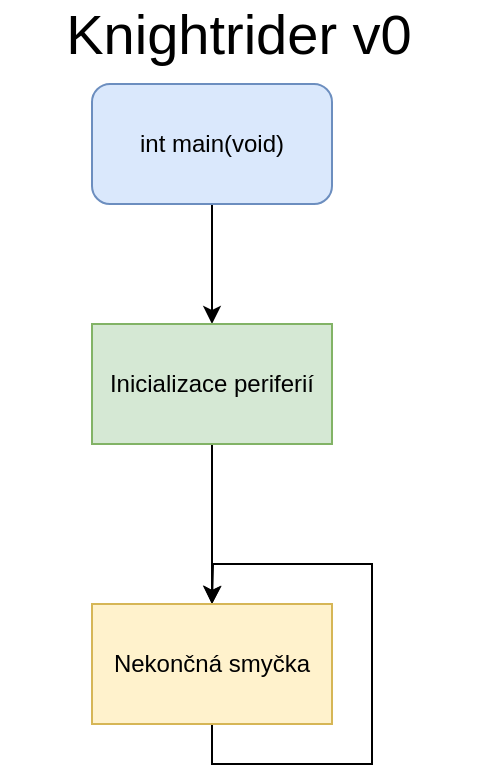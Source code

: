 <mxfile version="27.0.5">
  <diagram id="C5RBs43oDa-KdzZeNtuy" name="Page-1">
    <mxGraphModel dx="1425" dy="820" grid="1" gridSize="10" guides="1" tooltips="1" connect="1" arrows="1" fold="1" page="1" pageScale="1" pageWidth="827" pageHeight="1169" math="0" shadow="0">
      <root>
        <mxCell id="WIyWlLk6GJQsqaUBKTNV-0" />
        <mxCell id="WIyWlLk6GJQsqaUBKTNV-1" parent="WIyWlLk6GJQsqaUBKTNV-0" />
        <mxCell id="Js_J4KmDfRkgj60CsZ0t-3" value="" style="edgeStyle=orthogonalEdgeStyle;rounded=0;orthogonalLoop=1;jettySize=auto;html=1;entryX=0.5;entryY=0;entryDx=0;entryDy=0;" parent="WIyWlLk6GJQsqaUBKTNV-1" source="Js_J4KmDfRkgj60CsZ0t-1" target="jbXDXU8SMkm8JBgxRT5s-0" edge="1">
          <mxGeometry relative="1" as="geometry">
            <mxPoint x="400" y="170" as="targetPoint" />
          </mxGeometry>
        </mxCell>
        <mxCell id="Js_J4KmDfRkgj60CsZ0t-1" value="int main(void)" style="rounded=1;whiteSpace=wrap;html=1;fillColor=#dae8fc;strokeColor=#6c8ebf;" parent="WIyWlLk6GJQsqaUBKTNV-1" vertex="1">
          <mxGeometry x="340" y="50" width="120" height="60" as="geometry" />
        </mxCell>
        <mxCell id="Js_J4KmDfRkgj60CsZ0t-7" value="&lt;font style=&quot;font-size: 28px;&quot;&gt;Knightrider v0&lt;/font&gt;" style="text;html=1;align=center;verticalAlign=middle;whiteSpace=wrap;rounded=0;strokeWidth=4;fillColor=none;strokeColor=none;" parent="WIyWlLk6GJQsqaUBKTNV-1" vertex="1">
          <mxGeometry x="294" y="10" width="239" height="30" as="geometry" />
        </mxCell>
        <mxCell id="jbXDXU8SMkm8JBgxRT5s-8" value="" style="edgeStyle=orthogonalEdgeStyle;rounded=0;orthogonalLoop=1;jettySize=auto;html=1;" edge="1" parent="WIyWlLk6GJQsqaUBKTNV-1" source="jbXDXU8SMkm8JBgxRT5s-0" target="jbXDXU8SMkm8JBgxRT5s-7">
          <mxGeometry relative="1" as="geometry" />
        </mxCell>
        <mxCell id="jbXDXU8SMkm8JBgxRT5s-0" value="Inicializace periferií" style="rounded=0;whiteSpace=wrap;html=1;fillColor=#d5e8d4;strokeColor=#82b366;" vertex="1" parent="WIyWlLk6GJQsqaUBKTNV-1">
          <mxGeometry x="340" y="170" width="120" height="60" as="geometry" />
        </mxCell>
        <mxCell id="jbXDXU8SMkm8JBgxRT5s-9" style="edgeStyle=orthogonalEdgeStyle;rounded=0;orthogonalLoop=1;jettySize=auto;html=1;exitX=0.5;exitY=1;exitDx=0;exitDy=0;" edge="1" parent="WIyWlLk6GJQsqaUBKTNV-1" source="jbXDXU8SMkm8JBgxRT5s-7">
          <mxGeometry relative="1" as="geometry">
            <mxPoint x="400" y="310" as="targetPoint" />
          </mxGeometry>
        </mxCell>
        <mxCell id="jbXDXU8SMkm8JBgxRT5s-7" value="Nekončná smyčka" style="rounded=0;whiteSpace=wrap;html=1;fillColor=#fff2cc;strokeColor=#d6b656;" vertex="1" parent="WIyWlLk6GJQsqaUBKTNV-1">
          <mxGeometry x="340" y="310" width="120" height="60" as="geometry" />
        </mxCell>
      </root>
    </mxGraphModel>
  </diagram>
</mxfile>
